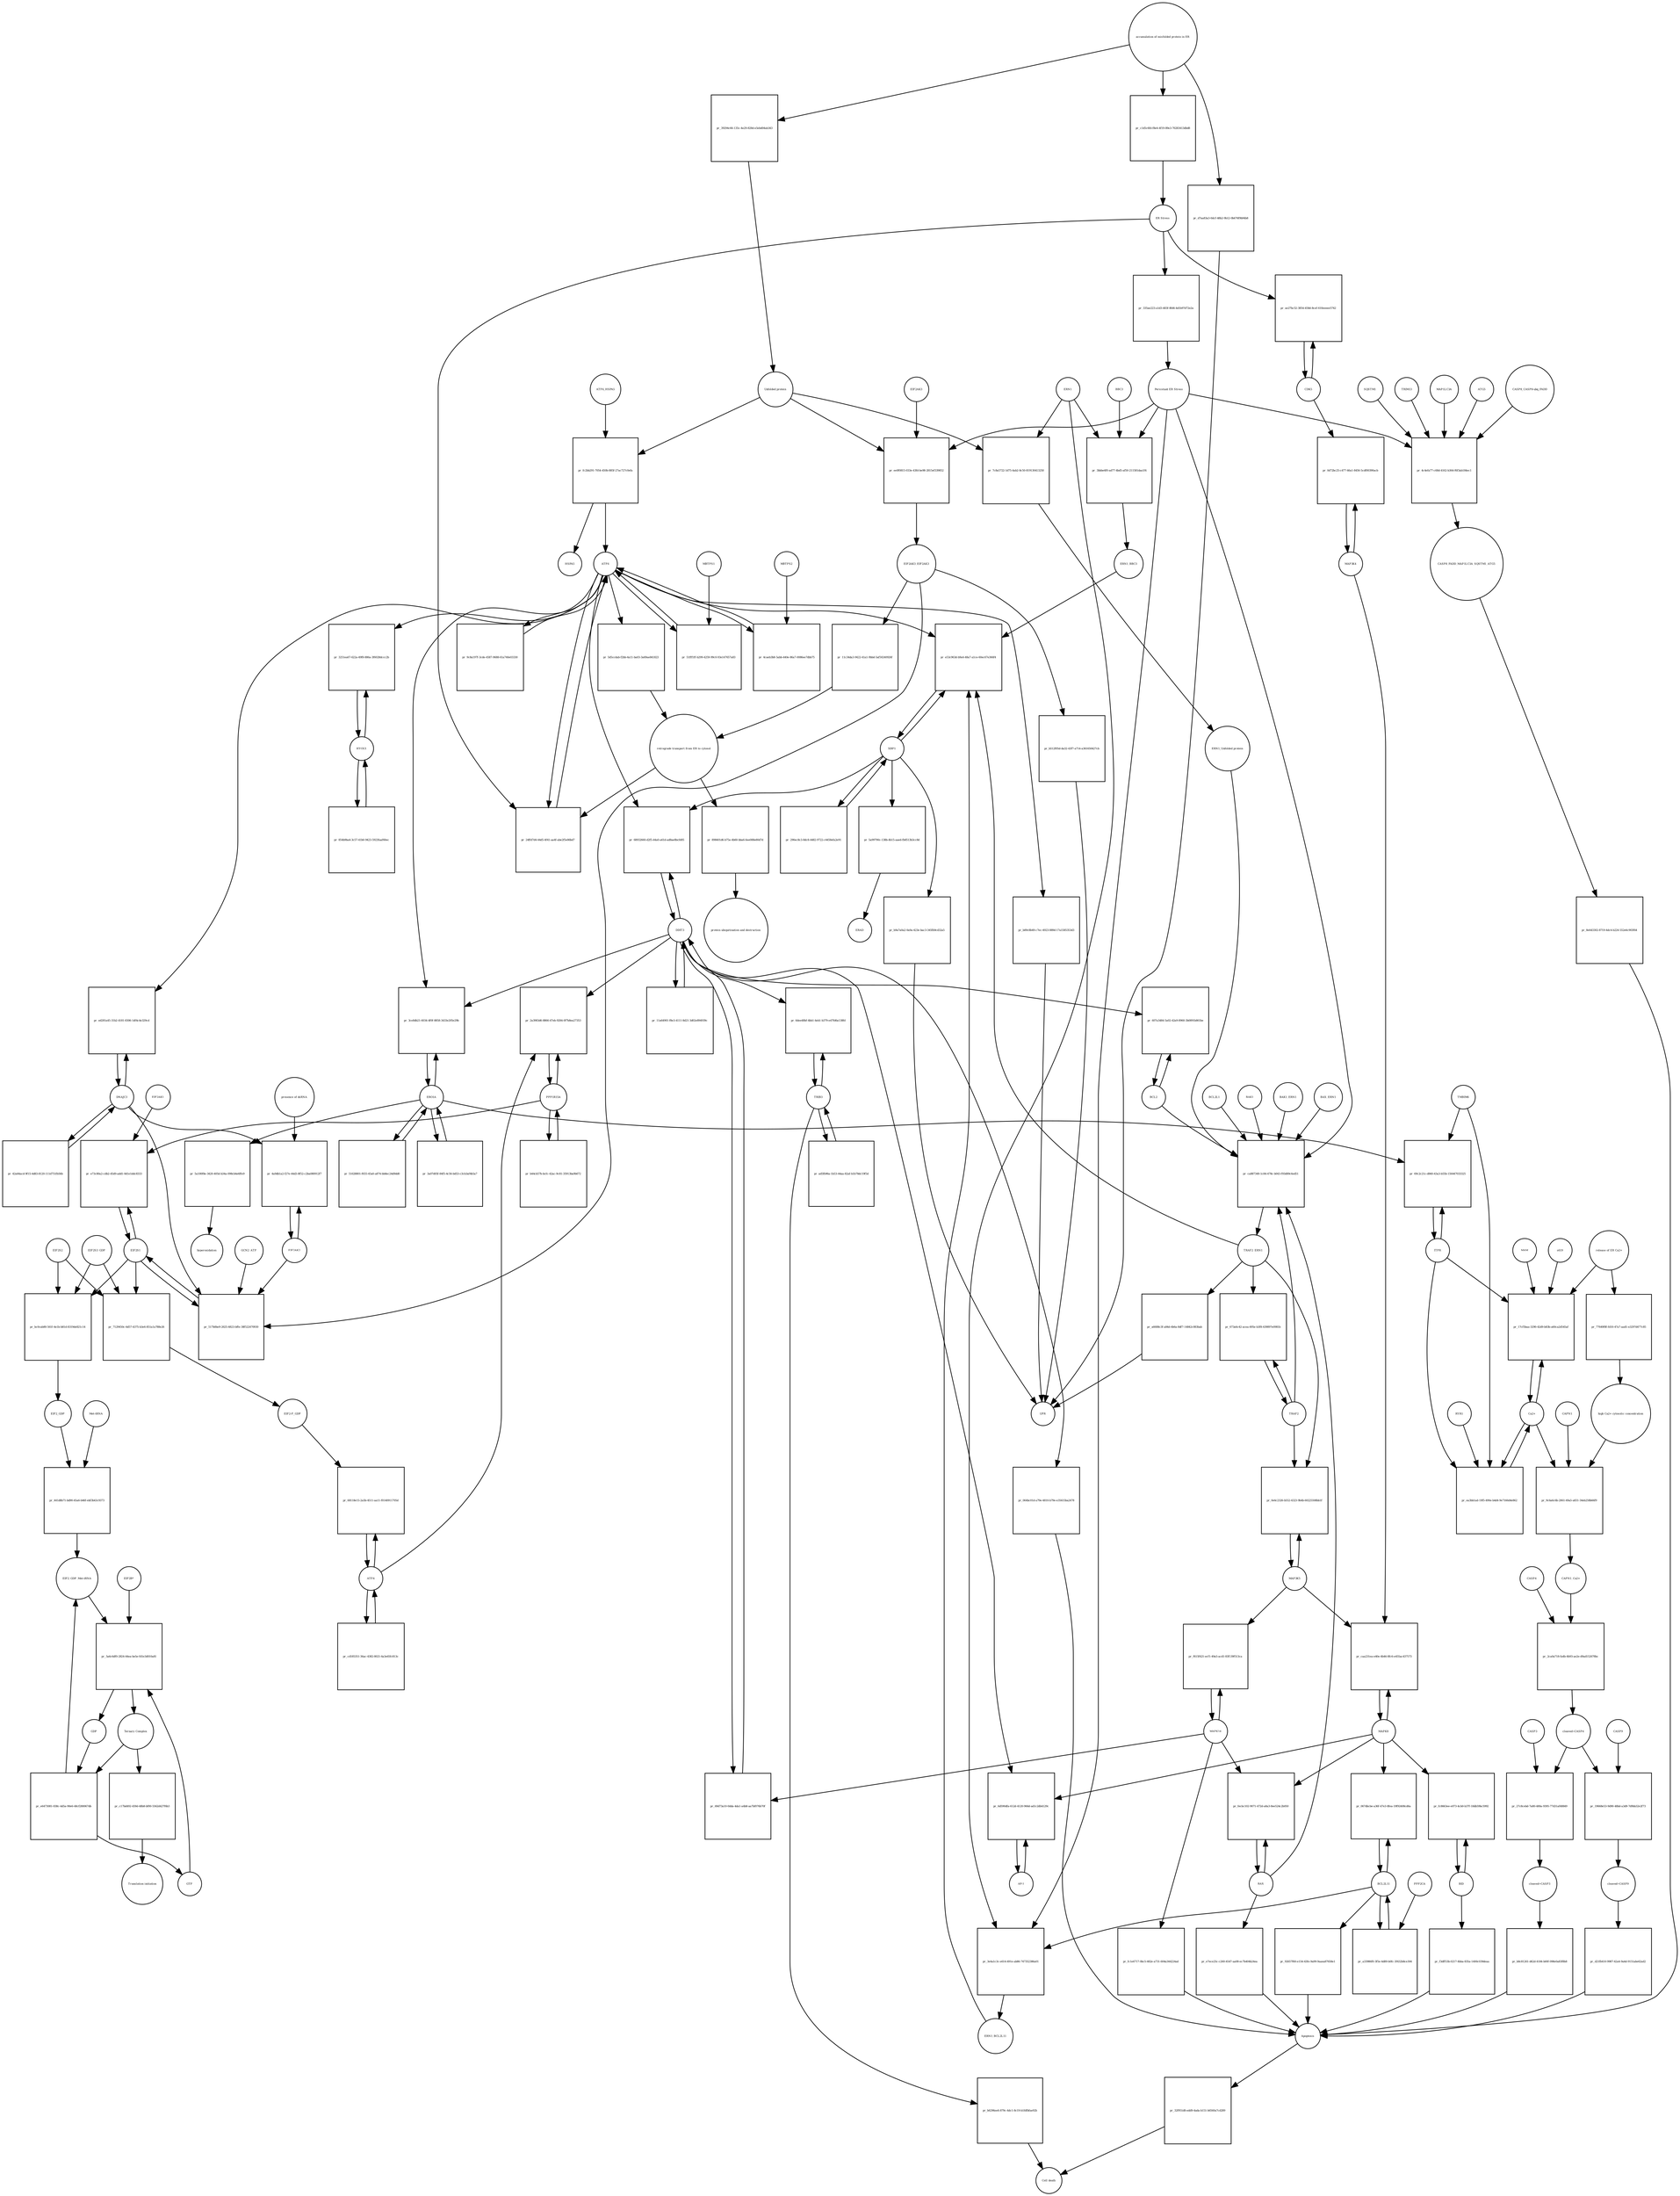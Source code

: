 strict digraph  {
ATF6_HSPA5 [annotation="", bipartite=0, cls=complex, fontsize=4, label=ATF6_HSPA5, shape=circle];
"pr_fc2bb291-7054-450b-885f-27ac727c0efa" [annotation="", bipartite=1, cls=process, fontsize=4, label="pr_fc2bb291-7054-450b-885f-27ac727c0efa", shape=square];
ATF6 [annotation="urn_miriam_hgnc.symbol_ATF6", bipartite=0, cls=macromolecule, fontsize=4, label=ATF6, shape=circle];
HSPA5 [annotation="urn_miriam_hgnc.symbol_HSPA5", bipartite=0, cls=macromolecule, fontsize=4, label=HSPA5, shape=circle];
"Unfolded protein" [annotation="", bipartite=0, cls=macromolecule, fontsize=4, label="Unfolded protein", shape=circle];
ERN1 [annotation="urn_miriam_hgnc.symbol_ERN1", bipartite=0, cls=macromolecule, fontsize=4, label=ERN1, shape=circle];
"pr_7c8a5722-1d75-4ab2-8c50-819130413250" [annotation="", bipartite=1, cls=process, fontsize=4, label="pr_7c8a5722-1d75-4ab2-8c50-819130413250", shape=square];
"ERN1_Unfolded protein" [annotation="", bipartite=0, cls=complex, fontsize=4, label="ERN1_Unfolded protein", shape=circle];
EIF2AK3_EIF2AK3 [annotation="", bipartite=0, cls=complex, fontsize=4, label=EIF2AK3_EIF2AK3, shape=circle];
"pr_11c34da3-9422-41a1-9bbd-5af50240926f" [annotation="", bipartite=1, cls=process, fontsize=4, label="pr_11c34da3-9422-41a1-9bbd-5af50240926f", shape=square];
"retrograde transport from ER to cytosol" [annotation="", bipartite=0, cls=phenotype, fontsize=4, label="retrograde transport from ER to cytosol", shape=circle];
"pr_5d5ccdab-f2bb-4a11-ba03-3a69ae841823" [annotation="", bipartite=1, cls=process, fontsize=4, label="pr_5d5ccdab-f2bb-4a11-ba03-3a69ae841823", shape=square];
"pr_898401d6-b75e-4b60-bba6-6ee088e80d7d" [annotation="", bipartite=1, cls=process, fontsize=4, label="pr_898401d6-b75e-4b60-bba6-6ee088e80d7d", shape=square];
"protein ubiquitination and destruction" [annotation="", bipartite=0, cls=phenotype, fontsize=4, label="protein ubiquitination and destruction", shape=circle];
"pr_ca887349-1c84-478c-b043-f93d89c6ed51" [annotation="", bipartite=1, cls=process, fontsize=4, label="pr_ca887349-1c84-478c-b043-f93d89c6ed51", shape=square];
TRAF2_ERN1 [annotation="", bipartite=0, cls=complex, fontsize=4, label=TRAF2_ERN1, shape=circle];
BAK1_ERN1 [annotation="", bipartite=0, cls=complex, fontsize=4, label=BAK1_ERN1, shape=circle];
BAX_ERN1 [annotation="", bipartite=0, cls=complex, fontsize=4, label=BAX_ERN1, shape=circle];
BCL2 [annotation="urn_miriam_hgnc.symbol_BCL2", bipartite=0, cls="nucleic acid feature", fontsize=4, label=BCL2, shape=circle];
BCL2L1 [annotation="urn_miriam_hgnc.symbol_BCL2L1", bipartite=0, cls=macromolecule, fontsize=4, label=BCL2L1, shape=circle];
"Persistant ER Stress" [annotation="", bipartite=0, cls=phenotype, fontsize=4, label="Persistant ER Stress", shape=circle];
BAX [annotation="urn_miriam_hgnc.symbol_BAX", bipartite=0, cls=macromolecule, fontsize=4, label=BAX, shape=circle];
BAK1 [annotation="urn_miriam_hgnc.symbol_BAK1", bipartite=0, cls=macromolecule, fontsize=4, label=BAK1, shape=circle];
TRAF2 [annotation="urn_miriam_hgnc.symbol_TRAF2", bipartite=0, cls=macromolecule, fontsize=4, label=TRAF2, shape=circle];
XBP1 [annotation="urn_miriam_hgnc.symbol_XBP1", bipartite=0, cls=macromolecule, fontsize=4, label=XBP1, shape=circle];
"pr_e53c963d-b9a4-48a7-a1ce-60ec67e366f4" [annotation="", bipartite=1, cls=process, fontsize=4, label="pr_e53c963d-b9a4-48a7-a1ce-60ec67e366f4", shape=square];
ERN1_BBC3 [annotation="", bipartite=0, cls=complex, fontsize=4, label=ERN1_BBC3, shape=circle];
ERN1_BCL2L11 [annotation="", bipartite=0, cls=complex, fontsize=4, label=ERN1_BCL2L11, shape=circle];
"pr_290ec8c3-8dc8-4482-9722-c4458efa2e91" [annotation="", bipartite=1, cls=process, fontsize=4, label="pr_290ec8c3-8dc8-4482-9722-c4458efa2e91", shape=square];
"pr_5a99790c-138b-4b15-aaed-fb8513b3cc8d" [annotation="", bipartite=1, cls=process, fontsize=4, label="pr_5a99790c-138b-4b15-aaed-fb8513b3cc8d", shape=square];
ERAD [annotation="", bipartite=0, cls=phenotype, fontsize=4, label=ERAD, shape=circle];
"pr_b9a7a0a2-0a9a-423e-bac3-345fb9cd32a5" [annotation="", bipartite=1, cls=process, fontsize=4, label="pr_b9a7a0a2-0a9a-423e-bac3-345fb9cd32a5", shape=square];
UPR [annotation="", bipartite=0, cls=phenotype, fontsize=4, label=UPR, shape=circle];
"pr_673a6c42-acea-495e-b3f8-439897e0981b" [annotation="", bipartite=1, cls=process, fontsize=4, label="pr_673a6c42-acea-495e-b3f8-439897e0981b", shape=square];
MAPK8 [annotation="urn_miriam_hgnc.symbol_MAPK8", bipartite=0, cls=macromolecule, fontsize=4, label=MAPK8, shape=circle];
"pr_caa231ea-e40e-4b46-8fc6-e455ac437573" [annotation="", bipartite=1, cls=process, fontsize=4, label="pr_caa231ea-e40e-4b46-8fc6-e455ac437573", shape=square];
MAP3K4 [annotation="urn_miriam_hgnc.symbol_MAP3K4", bipartite=0, cls=macromolecule, fontsize=4, label=MAP3K4, shape=circle];
MAP3K5 [annotation="urn_miriam_hgnc.symbol_MAP3K5", bipartite=0, cls=macromolecule, fontsize=4, label=MAP3K5, shape=circle];
MAPK14 [annotation="urn_miriam_hgnc.symbol_MAPK14", bipartite=0, cls=macromolecule, fontsize=4, label=MAPK14, shape=circle];
"pr_f615f421-ecf1-49a5-acd1-83f139f513ca" [annotation="", bipartite=1, cls=process, fontsize=4, label="pr_f615f421-ecf1-49a5-acd1-83f139f513ca", shape=square];
"pr_fc1e6717-0bc5-482e-a731-604a344224ad" [annotation="", bipartite=1, cls=process, fontsize=4, label="pr_fc1e6717-0bc5-482e-a731-604a344224ad", shape=square];
Apoptosis [annotation="", bipartite=0, cls=phenotype, fontsize=4, label=Apoptosis, shape=circle];
DDIT3 [annotation="urn_miriam_hgnc.symbol_DDIT3", bipartite=0, cls=macromolecule, fontsize=4, label=DDIT3, shape=circle];
"pr_69d73a10-0dda-4da1-a4b8-aa7bf076b70f" [annotation="", bipartite=1, cls=process, fontsize=4, label="pr_69d73a10-0dda-4da1-a4b8-aa7bf076b70f", shape=square];
"pr_064bc01d-a79e-4810-b79e-e35615ba2478" [annotation="", bipartite=1, cls=process, fontsize=4, label="pr_064bc01d-a79e-4810-b79e-e35615ba2478", shape=square];
"pr_607a3484-5a02-42a9-8960-3b0891b861be" [annotation="", bipartite=1, cls=process, fontsize=4, label="pr_607a3484-5a02-42a9-8960-3b0891b861be", shape=square];
"pr_24ffd7d4-44d5-4f41-aa4f-abe2f5e86bd7" [annotation="", bipartite=1, cls=process, fontsize=4, label="pr_24ffd7d4-44d5-4f41-aa4f-abe2f5e86bd7", shape=square];
"ER Stress" [annotation="", bipartite=0, cls=phenotype, fontsize=4, label="ER Stress", shape=circle];
"pr_51fff1ff-b299-4259-99c0-93e147657a83" [annotation="", bipartite=1, cls=process, fontsize=4, label="pr_51fff1ff-b299-4259-99c0-93e147657a83", shape=square];
MBTPS1 [annotation="urn_miriam_hgnc.symbol_MBTPS1", bipartite=0, cls=macromolecule, fontsize=4, label=MBTPS1, shape=circle];
"pr_4caeb3b8-5abb-440e-86a7-0086ee7dbb75" [annotation="", bipartite=1, cls=process, fontsize=4, label="pr_4caeb3b8-5abb-440e-86a7-0086ee7dbb75", shape=square];
MBTPS2 [annotation="urn_miriam_hgnc.symbol_MBTPS2", bipartite=0, cls=macromolecule, fontsize=4, label=MBTPS2, shape=circle];
"pr_9c8a197f-3cde-4587-9688-61a740e03330" [annotation="", bipartite=1, cls=process, fontsize=4, label="pr_9c8a197f-3cde-4587-9688-61a740e03330", shape=square];
"pr_11a64901-f8e3-4111-8d21-3d02e894939c" [annotation="", bipartite=1, cls=process, fontsize=4, label="pr_11a64901-f8e3-4111-8d21-3d02e894939c", shape=square];
"pr_68932660-d2f5-44a0-a61d-ad8ae8bcfd05" [annotation="", bipartite=1, cls=process, fontsize=4, label="pr_68932660-d2f5-44a0-a61d-ad8ae8bcfd05", shape=square];
EIF2S1 [annotation="urn_miriam_hgnc.symbol_EIF2S1", bipartite=0, cls=macromolecule, fontsize=4, label=EIF2S1, shape=circle];
"pr_517b0be9-2625-4823-bffe-38f522470930" [annotation="", bipartite=1, cls=process, fontsize=4, label="pr_517b0be9-2625-4823-bffe-38f522470930", shape=square];
GCN2_ATP [annotation="", bipartite=0, cls=complex, fontsize=4, label=GCN2_ATP, shape=circle];
EIF2AK2 [annotation="urn_miriam_hgnc.symbol_EIF2AK2", bipartite=0, cls=macromolecule, fontsize=4, label=EIF2AK2, shape=circle];
DNAJC3 [annotation="urn_miriam_hgnc.symbol_DNAJC3", bipartite=0, cls=macromolecule, fontsize=4, label=DNAJC3, shape=circle];
EIF2S2 [annotation="urn_miriam_hgnc.symbol_EIF2S2", bipartite=0, cls=macromolecule, fontsize=4, label=EIF2S2, shape=circle];
"pr_bc0cab80-561f-4e1b-b81d-8319de821c14" [annotation="", bipartite=1, cls=process, fontsize=4, label="pr_bc0cab80-561f-4e1b-b81d-8319de821c14", shape=square];
EIF2S3_GDP [annotation="", bipartite=0, cls=complex, fontsize=4, label=EIF2S3_GDP, shape=circle];
EIF2_GDP [annotation="", bipartite=0, cls=complex, fontsize=4, label=EIF2_GDP, shape=circle];
"EIF2_GDP_Met-tRNA" [annotation="", bipartite=0, cls=complex, fontsize=4, label="EIF2_GDP_Met-tRNA", shape=circle];
"pr_5a6c6df0-2824-44ea-be5e-fd1e3d010a81" [annotation="", bipartite=1, cls=process, fontsize=4, label="pr_5a6c6df0-2824-44ea-be5e-fd1e3d010a81", shape=square];
"Ternary Complex" [annotation="", bipartite=0, cls=complex, fontsize=4, label="Ternary Complex", shape=circle];
"EIF2B*" [annotation="", bipartite=0, cls=complex, fontsize=4, label="EIF2B*", shape=circle];
GTP [annotation="urn_miriam_obo.chebi_CHEBI%3A57600", bipartite=0, cls="simple chemical", fontsize=4, label=GTP, shape=circle];
GDP [annotation="urn_miriam_obo.chebi_CHEBI%3A65180", bipartite=0, cls="simple chemical", fontsize=4, label=GDP, shape=circle];
"pr_e6473081-838c-4d5a-90e6-48cf280067db" [annotation="", bipartite=1, cls=process, fontsize=4, label="pr_e6473081-838c-4d5a-90e6-48cf280067db", shape=square];
ATF4 [annotation="urn_miriam_hgnc.symbol_ATF4", bipartite=0, cls=macromolecule, fontsize=4, label=ATF4, shape=circle];
"pr_68118e15-2a5b-4511-aa11-f0140911705d" [annotation="", bipartite=1, cls=process, fontsize=4, label="pr_68118e15-2a5b-4511-aa11-f0140911705d", shape=square];
"EIF2-P_GDP" [annotation="", bipartite=0, cls=complex, fontsize=4, label="EIF2-P_GDP", shape=circle];
"pr_cd185351-36ac-4382-8021-6a3e65fc813c" [annotation="", bipartite=1, cls=process, fontsize=4, label="pr_cd185351-36ac-4382-8021-6a3e65fc813c", shape=square];
PPP1R15A [annotation="urn_miriam_hgnc.symbol_PPP1R15A", bipartite=0, cls=macromolecule, fontsize=4, label=PPP1R15A, shape=circle];
"pr_2a3983d6-8866-47eb-9284-0f7b8ea27353" [annotation="", bipartite=1, cls=process, fontsize=4, label="pr_2a3983d6-8866-47eb-9284-0f7b8ea27353", shape=square];
"pr_b44cb57b-bcfc-42ac-9c81-35913ba9b672" [annotation="", bipartite=1, cls=process, fontsize=4, label="pr_b44cb57b-bcfc-42ac-9c81-35913ba9b672", shape=square];
"pr_c17bd492-459d-48b8-bf00-5562d427f6b3" [annotation="", bipartite=1, cls=process, fontsize=4, label="pr_c17bd492-459d-48b8-bf00-5562d427f6b3", shape=square];
"Translation initiation" [annotation="", bipartite=0, cls=phenotype, fontsize=4, label="Translation initiation", shape=circle];
"pr_0e6c2326-b552-4323-9b4b-60225508bb1f" [annotation="", bipartite=1, cls=process, fontsize=4, label="pr_0e6c2326-b552-4323-9b4b-60225508bb1f", shape=square];
ERO1A [annotation="urn_miriam_hgnc.symbol_ERO1A", bipartite=0, cls=macromolecule, fontsize=4, label=ERO1A, shape=circle];
"pr_3ce8db21-6034-4f0f-8858-3433e205e29b" [annotation="", bipartite=1, cls=process, fontsize=4, label="pr_3ce8db21-6034-4f0f-8858-3433e205e29b", shape=square];
"pr_3a07d05f-84f5-4c56-bd53-c3cb3af4b5a7" [annotation="", bipartite=1, cls=process, fontsize=4, label="pr_3a07d05f-84f5-4c56-bd53-c3cb3af4b5a7", shape=square];
"pr_e73c80a2-cdb2-45d9-add1-0d1e1ddc8333" [annotation="", bipartite=1, cls=process, fontsize=4, label="pr_e73c80a2-cdb2-45d9-add1-0d1e1ddc8333", shape=square];
EIF2AK1 [annotation="urn_miriam_hgnc.symbol_EIF2AK1", bipartite=0, cls=macromolecule, fontsize=4, label=EIF2AK1, shape=circle];
"pr_fecbc102-9071-472d-a8a3-8ee524c2b050" [annotation="", bipartite=1, cls=process, fontsize=4, label="pr_fecbc102-9071-472d-a8a3-8ee524c2b050", shape=square];
"pr_e7ece25c-c260-4547-aa08-ec7b404b24ea" [annotation="", bipartite=1, cls=process, fontsize=4, label="pr_e7ece25c-c260-4547-aa08-ec7b404b24ea", shape=square];
"Ca2+" [annotation="urn_miriam_obo.chebi_CHEBI%3A29108", bipartite=0, cls="simple chemical", fontsize=4, label="Ca2+", shape=circle];
"pr_17cf5baa-3290-42d9-b83b-a60ca2d545af" [annotation="", bipartite=1, cls=process, fontsize=4, label="pr_17cf5baa-3290-42d9-b83b-a60ca2d545af", shape=square];
"release of ER Ca2+" [annotation="", bipartite=0, cls=phenotype, fontsize=4, label="release of ER Ca2+", shape=circle];
ITPR [annotation="urn_miriam_hgnc.symbol_ITPR1|urn_miriam_hgnc.symbol_ITPR2|urn_miriam_hgnc.symbol_ITPR3", bipartite=0, cls=macromolecule, fontsize=4, label=ITPR, shape=circle];
MAM [annotation="", bipartite=0, cls=phenotype, fontsize=4, label=MAM, shape=circle];
s619 [annotation="", bipartite=0, cls=complex, fontsize=4, label=s619, shape=circle];
"pr_0d72bc25-c477-46a1-8456-5cdf00390acb" [annotation="", bipartite=1, cls=process, fontsize=4, label="pr_0d72bc25-c477-46a1-8456-5cdf00390acb", shape=square];
CDK5 [annotation="urn_miriam_hgnc.symbol_CDK5", bipartite=0, cls=macromolecule, fontsize=4, label=CDK5, shape=circle];
"pr_ae27bc52-3854-458d-8cef-610eeeee5742" [annotation="", bipartite=1, cls="uncertain process", fontsize=4, label="pr_ae27bc52-3854-458d-8cef-610eeeee5742", shape=square];
"pr_32f951d8-edd9-4ada-b151-b6560a7cd289" [annotation="", bipartite=1, cls=process, fontsize=4, label="pr_32f951d8-edd9-4ada-b151-b6560a7cd289", shape=square];
"Cell death" [annotation="", bipartite=0, cls=phenotype, fontsize=4, label="Cell death", shape=circle];
"pr_ea3bb1ad-19f5-490e-b4d4-9e7166d4e862" [annotation="", bipartite=1, cls=process, fontsize=4, label="pr_ea3bb1ad-19f5-490e-b4d4-9e7166d4e862", shape=square];
TMBIM6 [annotation="urn_miriam_hgnc.symbol_TMBIM6", bipartite=0, cls=macromolecule, fontsize=4, label=TMBIM6, shape=circle];
RYR1 [annotation="urn_miriam_hgnc.symbol_RYR1", bipartite=0, cls=macromolecule, fontsize=4, label=RYR1, shape=circle];
EIF2AK3 [annotation="urn_miriam_hgnc.symbol_EIF2AK3", bipartite=0, cls=macromolecule, fontsize=4, label=EIF2AK3, shape=circle];
"pr_ee0f0815-033e-43fd-be98-2815ef339852" [annotation="", bipartite=1, cls=process, fontsize=4, label="pr_ee0f0815-033e-43fd-be98-2815ef339852", shape=square];
"pr_5a100f8e-3420-405d-b34a-098cb4e6ffe9" [annotation="", bipartite=1, cls=process, fontsize=4, label="pr_5a100f8e-3420-405d-b34a-098cb4e6ffe9", shape=square];
hyperoxidation [annotation="", bipartite=0, cls=phenotype, fontsize=4, label=hyperoxidation, shape=circle];
"pr_51628801-f655-45a0-a874-bb8ec24d9dd0" [annotation="", bipartite=1, cls=process, fontsize=4, label="pr_51628801-f655-45a0-a874-bb8ec24d9dd0", shape=square];
"pr_335ae223-a1d3-483f-8fd6-4d1b97d72e2a" [annotation="", bipartite=1, cls=process, fontsize=4, label="pr_335ae223-a1d3-483f-8fd6-4d1b97d72e2a", shape=square];
"CASP8_CASP8-ubq_FADD" [annotation="", bipartite=0, cls=complex, fontsize=4, label="CASP8_CASP8-ubq_FADD", shape=circle];
"pr_4c4efa77-c68d-4162-b364-f6f3ab184ec1" [annotation="", bipartite=1, cls=process, fontsize=4, label="pr_4c4efa77-c68d-4162-b364-f6f3ab184ec1", shape=square];
"SQSTM1 " [annotation="urn_miriam_hgnc.symbol_SQSTM1", bipartite=0, cls=macromolecule, fontsize=4, label="SQSTM1 ", shape=circle];
CASP8_FADD_MAP1LC3A_SQSTM1_ATG5 [annotation="", bipartite=0, cls=complex, fontsize=4, label=CASP8_FADD_MAP1LC3A_SQSTM1_ATG5, shape=circle];
TRIM13 [annotation="urn_miriam_hgnc.symbol_TRIM13", bipartite=0, cls=macromolecule, fontsize=4, label=TRIM13, shape=circle];
MAP1LC3A [annotation="urn_miriam_hgnc.symbol_MAP1LC3A", bipartite=0, cls=macromolecule, fontsize=4, label=MAP1LC3A, shape=circle];
ATG5 [annotation="urn_miriam_hgnc.symbol_ATG5", bipartite=0, cls=macromolecule, fontsize=4, label=ATG5, shape=circle];
"pr_8e643302-8719-4dc4-b224-552e6c903f64" [annotation="", bipartite=1, cls=process, fontsize=4, label="pr_8e643302-8719-4dc4-b224-552e6c903f64", shape=square];
"AP-1" [annotation="urn_miriam_hgnc.symbol_FOS|urn_miriam_hgnc.symbol_FOSB|urn_miriam_hgnc.symbol_FOSL1|urn_miriam_hgnc.symbol_FOSL2|urn_miriam_hgnc.symbol_JUN|urn_miriam_hgnc.symbol_JUNB|urn_miriam_hgnc.symbol_JUND", bipartite=0, cls=macromolecule, fontsize=4, label="AP-1", shape=circle];
"pr_6d590dfa-612d-4120-966d-ad1c2db4129c" [annotation="", bipartite=1, cls=process, fontsize=4, label="pr_6d590dfa-612d-4120-966d-ad1c2db4129c", shape=square];
"pr_4a9db1a2-f27e-44d3-8f52-c2ba080912f7" [annotation="", bipartite=1, cls=process, fontsize=4, label="pr_4a9db1a2-f27e-44d3-8f52-c2ba080912f7", shape=square];
"presence of dsRNA" [annotation="", bipartite=0, cls=phenotype, fontsize=4, label="presence of dsRNA", shape=circle];
"Met-tRNA" [annotation="urn_miriam_hgnc_HGNC%3A34779", bipartite=0, cls="nucleic acid feature", fontsize=4, label="Met-tRNA", shape=circle];
"pr_441d8b71-bd90-45a6-b46f-ebf3b43c9373" [annotation="", bipartite=1, cls=process, fontsize=4, label="pr_441d8b71-bd90-45a6-b46f-ebf3b43c9373", shape=square];
"pr_7129450c-6d57-4375-b3e6-851a1a788e26" [annotation="", bipartite=1, cls=process, fontsize=4, label="pr_7129450c-6d57-4375-b3e6-851a1a788e26", shape=square];
"accumulation of misfolded protein in ER" [annotation="", bipartite=0, cls=phenotype, fontsize=4, label="accumulation of misfolded protein in ER", shape=circle];
"pr_39294c66-135c-4e29-828d-e5ebd04ab343" [annotation="", bipartite=1, cls=process, fontsize=4, label="pr_39294c66-135c-4e29-828d-e5ebd04ab343", shape=square];
"pr_c1d5c6fd-f8e4-4f19-89e3-76283413dbd8" [annotation="", bipartite=1, cls=process, fontsize=4, label="pr_c1d5c6fd-f8e4-4f19-89e3-76283413dbd8", shape=square];
"pr_d7aa83a3-0dcf-48b2-9b12-0b676f9b94b8" [annotation="", bipartite=1, cls=process, fontsize=4, label="pr_d7aa83a3-0dcf-48b2-9b12-0b676f9b94b8", shape=square];
"pr_b512f05d-da32-43f7-a714-a361650427cb" [annotation="", bipartite=1, cls=process, fontsize=4, label="pr_b512f05d-da32-43f7-a714-a361650427cb", shape=square];
"pr_a6688c3f-a84d-4b6a-8df7-14842c083bab" [annotation="", bipartite=1, cls=process, fontsize=4, label="pr_a6688c3f-a84d-4b6a-8df7-14842c083bab", shape=square];
"pr_b89c8b49-c7ec-4923-889d-17a1585353d3" [annotation="", bipartite=1, cls=process, fontsize=4, label="pr_b89c8b49-c7ec-4923-889d-17a1585353d3", shape=square];
BCL2L11 [annotation="urn_miriam_hgnc.symbol_BCL2L11", bipartite=0, cls=macromolecule, fontsize=4, label=BCL2L11, shape=circle];
"pr_067dbcbe-a36f-47e3-8fea-19f92408cd6a" [annotation="", bipartite=1, cls=process, fontsize=4, label="pr_067dbcbe-a36f-47e3-8fea-19f92408cd6a", shape=square];
BID [annotation="urn_miriam_hgnc.symbol_BID", bipartite=0, cls=macromolecule, fontsize=4, label=BID, shape=circle];
"pr_fc8663ee-e073-4cb0-b37f-18db59bc5992" [annotation="", bipartite=1, cls=process, fontsize=4, label="pr_fc8663ee-e073-4cb0-b37f-18db59bc5992", shape=square];
"pr_92657f60-e154-43fe-9a99-9aaea87658e1" [annotation="", bipartite=1, cls=process, fontsize=4, label="pr_92657f60-e154-43fe-9a99-9aaea87658e1", shape=square];
"pr_f3dff53b-0217-4bba-835a-1400c039deaa" [annotation="", bipartite=1, cls=process, fontsize=4, label="pr_f3dff53b-0217-4bba-835a-1400c039deaa", shape=square];
"pr_3e4a1c3c-e614-491e-ab86-747352386a01" [annotation="", bipartite=1, cls=process, fontsize=4, label="pr_3e4a1c3c-e614-491e-ab86-747352386a01", shape=square];
"pr_3bbbe6f0-ad77-4bd5-af50-211581daa1f4" [annotation="", bipartite=1, cls=process, fontsize=4, label="pr_3bbbe6f0-ad77-4bd5-af50-211581daa1f4", shape=square];
BBC3 [annotation="urn_miriam_hgnc.symbol_BBC3", bipartite=0, cls=macromolecule, fontsize=4, label=BBC3, shape=circle];
"pr_a33986f0-3f5e-4d89-b0fc-3f432b8ce304" [annotation="", bipartite=1, cls=process, fontsize=4, label="pr_a33986f0-3f5e-4d89-b0fc-3f432b8ce304", shape=square];
PPP2CA [annotation="urn_miriam_hgnc.symbol_PPP2CA", bipartite=0, cls=macromolecule, fontsize=4, label=PPP2CA, shape=circle];
TRIB3 [annotation="urn_miriam_hgnc.symbol_TRIB3", bipartite=0, cls=macromolecule, fontsize=4, label=TRIB3, shape=circle];
"pr_6dee48bf-4bb1-4eb1-b379-e47fd6a138fd" [annotation="", bipartite=1, cls=process, fontsize=4, label="pr_6dee48bf-4bb1-4eb1-b379-e47fd6a138fd", shape=square];
"pr_ad5fb96a-1b53-44aa-82af-b1b78dc19f5d" [annotation="", bipartite=1, cls=process, fontsize=4, label="pr_ad5fb96a-1b53-44aa-82af-b1b78dc19f5d", shape=square];
"pr_b6296ee6-879c-4dc1-8c19-b1fdfbfae92b" [annotation="", bipartite=1, cls=process, fontsize=4, label="pr_b6296ee6-879c-4dc1-8c19-b1fdfbfae92b", shape=square];
"pr_77649f8f-fd10-47a7-aad1-e3297d477c85" [annotation="", bipartite=1, cls=process, fontsize=4, label="pr_77649f8f-fd10-47a7-aad1-e3297d477c85", shape=square];
"high Ca2+ cytosolic concentration" [annotation="", bipartite=0, cls=phenotype, fontsize=4, label="high Ca2+ cytosolic concentration", shape=circle];
"pr_ed281a45-31b2-4181-8306-1df4c4e329cd" [annotation="", bipartite=1, cls=process, fontsize=4, label="pr_ed281a45-31b2-4181-8306-1df4c4e329cd", shape=square];
"pr_42a64acd-9f15-4d83-8120-111d751fb56b" [annotation="", bipartite=1, cls=process, fontsize=4, label="pr_42a64acd-9f15-4d83-8120-111d751fb56b", shape=square];
"pr_69c2c21c-d840-43a3-b55b-156447033325" [annotation="", bipartite=1, cls=process, fontsize=4, label="pr_69c2c21c-d840-43a3-b55b-156447033325", shape=square];
CASP4 [annotation="urn_miriam_hgnc.symbol_CASP4", bipartite=0, cls=macromolecule, fontsize=4, label=CASP4, shape=circle];
"pr_2ca0a718-fa4b-4b93-ae2e-d9ad152678bc" [annotation="", bipartite=1, cls=process, fontsize=4, label="pr_2ca0a718-fa4b-4b93-ae2e-d9ad152678bc", shape=square];
"cleaved~CASP4" [annotation="urn_miriam_hgnc.symbol_CASP4", bipartite=0, cls=macromolecule, fontsize=4, label="cleaved~CASP4", shape=circle];
"CAPN1_Ca2+" [annotation="", bipartite=0, cls=complex, fontsize=4, label="CAPN1_Ca2+", shape=circle];
CASP3 [annotation="urn_miriam_hgnc.symbol_CASP3", bipartite=0, cls=macromolecule, fontsize=4, label=CASP3, shape=circle];
"pr_27c8cebd-7a80-480a-9395-77d31af48849" [annotation="", bipartite=1, cls=process, fontsize=4, label="pr_27c8cebd-7a80-480a-9395-77d31af48849", shape=square];
"cleaved~CASP3" [annotation="urn_miriam_hgnc.symbol_CASP3", bipartite=0, cls=macromolecule, fontsize=4, label="cleaved~CASP3", shape=circle];
CASP9 [annotation="urn_miriam_hgnc.symbol_CSAP9", bipartite=0, cls=macromolecule, fontsize=4, label=CASP9, shape=circle];
"pr_19668e53-9d90-48bd-a3d9-7d9bb32e2f73" [annotation="", bipartite=1, cls=process, fontsize=4, label="pr_19668e53-9d90-48bd-a3d9-7d9bb32e2f73", shape=square];
"cleaved~CASP9" [annotation="urn_miriam_hgnc.symbol_CASP9", bipartite=0, cls=macromolecule, fontsize=4, label="cleaved~CASP9", shape=circle];
CAPN1 [annotation="urn_miriam_hgnc.symbol_CAPN1", bipartite=0, cls=macromolecule, fontsize=4, label=CAPN1, shape=circle];
"pr_9c6a6c6b-2061-49a5-a831-34eb258b66f9" [annotation="", bipartite=1, cls=process, fontsize=4, label="pr_9c6a6c6b-2061-49a5-a831-34eb258b66f9", shape=square];
"pr_b8c81261-d62d-4184-b00f-098e0a83f8b8" [annotation="", bipartite=1, cls=process, fontsize=4, label="pr_b8c81261-d62d-4184-b00f-098e0a83f8b8", shape=square];
"pr_d21fb410-9987-42a4-9a4d-9151abe62ad2" [annotation="", bipartite=1, cls=process, fontsize=4, label="pr_d21fb410-9987-42a4-9a4d-9151abe62ad2", shape=square];
HYOU1 [annotation="urn_miriam_hgnc.symbol_HYOU1", bipartite=0, cls=macromolecule, fontsize=4, label=HYOU1, shape=circle];
"pr_3251ea67-622a-49f8-886a-3f6028dccc2b" [annotation="", bipartite=1, cls=process, fontsize=4, label="pr_3251ea67-622a-49f8-886a-3f6028dccc2b", shape=square];
"pr_854b9ba4-3c57-41b0-9423-5923faaf60ec" [annotation="", bipartite=1, cls=process, fontsize=4, label="pr_854b9ba4-3c57-41b0-9423-5923faaf60ec", shape=square];
ATF6_HSPA5 -> "pr_fc2bb291-7054-450b-885f-27ac727c0efa"  [annotation="", interaction_type=consumption];
"pr_fc2bb291-7054-450b-885f-27ac727c0efa" -> ATF6  [annotation="", interaction_type=production];
"pr_fc2bb291-7054-450b-885f-27ac727c0efa" -> HSPA5  [annotation="", interaction_type=production];
ATF6 -> "pr_5d5ccdab-f2bb-4a11-ba03-3a69ae841823"  [annotation="", interaction_type=consumption];
ATF6 -> "pr_e53c963d-b9a4-48a7-a1ce-60ec67e366f4"  [annotation="urn_miriam_pubmed_26587781|urn_miriam_pubmed_23430059", interaction_type=catalysis];
ATF6 -> "pr_24ffd7d4-44d5-4f41-aa4f-abe2f5e86bd7"  [annotation="", interaction_type=consumption];
ATF6 -> "pr_51fff1ff-b299-4259-99c0-93e147657a83"  [annotation="", interaction_type=consumption];
ATF6 -> "pr_4caeb3b8-5abb-440e-86a7-0086ee7dbb75"  [annotation="", interaction_type=consumption];
ATF6 -> "pr_9c8a197f-3cde-4587-9688-61a740e03330"  [annotation="", interaction_type=consumption];
ATF6 -> "pr_68932660-d2f5-44a0-a61d-ad8ae8bcfd05"  [annotation="urn_miriam_pubmed_26587781|urn_miriam_pubmed_17991856|urn_miriam_pubmed_28843399", interaction_type=catalysis];
ATF6 -> "pr_3ce8db21-6034-4f0f-8858-3433e205e29b"  [annotation="urn_miriam_pubmed_23850759|urn_miriam_pubmed_25387528", interaction_type=catalysis];
ATF6 -> "pr_b89c8b49-c7ec-4923-889d-17a1585353d3"  [annotation="", interaction_type=consumption];
ATF6 -> "pr_ed281a45-31b2-4181-8306-1df4c4e329cd"  [annotation="urn_miriam_pubmed_12601012|urn_miriam_pubmed_18360008", interaction_type=catalysis];
ATF6 -> "pr_3251ea67-622a-49f8-886a-3f6028dccc2b"  [annotation=urn_miriam_pubmed_18360008, interaction_type=catalysis];
"Unfolded protein" -> "pr_fc2bb291-7054-450b-885f-27ac727c0efa"  [annotation="urn_miriam_pubmed_19509052|urn_miriam_pubmed_12847084|urn_miriam_pubmed_23850759", interaction_type=catalysis];
"Unfolded protein" -> "pr_7c8a5722-1d75-4ab2-8c50-819130413250"  [annotation="", interaction_type=consumption];
"Unfolded protein" -> "pr_ee0f0815-033e-43fd-be98-2815ef339852"  [annotation=urn_miriam_pubmed_17991856, interaction_type=catalysis];
ERN1 -> "pr_7c8a5722-1d75-4ab2-8c50-819130413250"  [annotation="", interaction_type=consumption];
ERN1 -> "pr_3e4a1c3c-e614-491e-ab86-747352386a01"  [annotation="", interaction_type=consumption];
ERN1 -> "pr_3bbbe6f0-ad77-4bd5-af50-211581daa1f4"  [annotation="", interaction_type=consumption];
"pr_7c8a5722-1d75-4ab2-8c50-819130413250" -> "ERN1_Unfolded protein"  [annotation="", interaction_type=production];
"ERN1_Unfolded protein" -> "pr_ca887349-1c84-478c-b043-f93d89c6ed51"  [annotation="", interaction_type=consumption];
EIF2AK3_EIF2AK3 -> "pr_11c34da3-9422-41a1-9bbd-5af50240926f"  [annotation="", interaction_type=consumption];
EIF2AK3_EIF2AK3 -> "pr_517b0be9-2625-4823-bffe-38f522470930"  [annotation="urn_miriam_pubmed_12667446|urn_miriam_pubmed_16246152|urn_miriam_pubmed_12601012|urn_miriam_pubmed_23850759|urn_miriam_pubmed_18360008|urn_miriam_pubmed_26587781", interaction_type=catalysis];
EIF2AK3_EIF2AK3 -> "pr_b512f05d-da32-43f7-a714-a361650427cb"  [annotation="", interaction_type=consumption];
"pr_11c34da3-9422-41a1-9bbd-5af50240926f" -> "retrograde transport from ER to cytosol"  [annotation="", interaction_type=production];
"retrograde transport from ER to cytosol" -> "pr_898401d6-b75e-4b60-bba6-6ee088e80d7d"  [annotation="", interaction_type=consumption];
"retrograde transport from ER to cytosol" -> "pr_24ffd7d4-44d5-4f41-aa4f-abe2f5e86bd7"  [annotation="urn_miriam_pubmed_18360008|urn_miriam_pubmed_17991856|urn_miriam_pubmed_26587781|urn_miriam_pubmed_12847084", interaction_type=inhibition];
"pr_5d5ccdab-f2bb-4a11-ba03-3a69ae841823" -> "retrograde transport from ER to cytosol"  [annotation="", interaction_type=production];
"pr_898401d6-b75e-4b60-bba6-6ee088e80d7d" -> "protein ubiquitination and destruction"  [annotation="", interaction_type=production];
"pr_ca887349-1c84-478c-b043-f93d89c6ed51" -> TRAF2_ERN1  [annotation="", interaction_type=production];
TRAF2_ERN1 -> "pr_e53c963d-b9a4-48a7-a1ce-60ec67e366f4"  [annotation="urn_miriam_pubmed_26587781|urn_miriam_pubmed_23430059", interaction_type=catalysis];
TRAF2_ERN1 -> "pr_673a6c42-acea-495e-b3f8-439897e0981b"  [annotation=urn_miriam_pubmed_23850759, interaction_type=catalysis];
TRAF2_ERN1 -> "pr_0e6c2326-b552-4323-9b4b-60225508bb1f"  [annotation=urn_miriam_pubmed_23850759, interaction_type=catalysis];
TRAF2_ERN1 -> "pr_a6688c3f-a84d-4b6a-8df7-14842c083bab"  [annotation="", interaction_type=consumption];
BAK1_ERN1 -> "pr_ca887349-1c84-478c-b043-f93d89c6ed51"  [annotation="urn_miriam_pubmed_23850759|urn_miriam_pubmed_23430059|urn_miriam_pubmed_26587781", interaction_type=catalysis];
BAX_ERN1 -> "pr_ca887349-1c84-478c-b043-f93d89c6ed51"  [annotation="urn_miriam_pubmed_23850759|urn_miriam_pubmed_23430059|urn_miriam_pubmed_26587781", interaction_type=catalysis];
BCL2 -> "pr_ca887349-1c84-478c-b043-f93d89c6ed51"  [annotation="urn_miriam_pubmed_23850759|urn_miriam_pubmed_23430059|urn_miriam_pubmed_26587781", interaction_type=inhibition];
BCL2 -> "pr_607a3484-5a02-42a9-8960-3b0891b861be"  [annotation="", interaction_type=consumption];
BCL2L1 -> "pr_ca887349-1c84-478c-b043-f93d89c6ed51"  [annotation="urn_miriam_pubmed_23850759|urn_miriam_pubmed_23430059|urn_miriam_pubmed_26587781", interaction_type=inhibition];
"Persistant ER Stress" -> "pr_ca887349-1c84-478c-b043-f93d89c6ed51"  [annotation="urn_miriam_pubmed_23850759|urn_miriam_pubmed_23430059|urn_miriam_pubmed_26587781", interaction_type=inhibition];
"Persistant ER Stress" -> "pr_ee0f0815-033e-43fd-be98-2815ef339852"  [annotation=urn_miriam_pubmed_17991856, interaction_type=catalysis];
"Persistant ER Stress" -> "pr_4c4efa77-c68d-4162-b364-f6f3ab184ec1"  [annotation=urn_miriam_pubmed_17991856, interaction_type=catalysis];
"Persistant ER Stress" -> "pr_3e4a1c3c-e614-491e-ab86-747352386a01"  [annotation="urn_miriam_pubmed_23850759|urn_miriam_pubmed_23430059|urn_miriam_pubmed_26587781", interaction_type=inhibition];
"Persistant ER Stress" -> "pr_3bbbe6f0-ad77-4bd5-af50-211581daa1f4"  [annotation="urn_miriam_pubmed_23430059|urn_miriam_pubmed_17991856", interaction_type=inhibition];
BAX -> "pr_ca887349-1c84-478c-b043-f93d89c6ed51"  [annotation="urn_miriam_pubmed_23850759|urn_miriam_pubmed_23430059|urn_miriam_pubmed_26587781", interaction_type=catalysis];
BAX -> "pr_fecbc102-9071-472d-a8a3-8ee524c2b050"  [annotation="", interaction_type=consumption];
BAX -> "pr_e7ece25c-c260-4547-aa08-ec7b404b24ea"  [annotation="", interaction_type=consumption];
BAK1 -> "pr_ca887349-1c84-478c-b043-f93d89c6ed51"  [annotation="urn_miriam_pubmed_23850759|urn_miriam_pubmed_23430059|urn_miriam_pubmed_26587781", interaction_type=catalysis];
TRAF2 -> "pr_ca887349-1c84-478c-b043-f93d89c6ed51"  [annotation="", interaction_type=consumption];
TRAF2 -> "pr_673a6c42-acea-495e-b3f8-439897e0981b"  [annotation="", interaction_type=consumption];
TRAF2 -> "pr_0e6c2326-b552-4323-9b4b-60225508bb1f"  [annotation=urn_miriam_pubmed_23850759, interaction_type=catalysis];
XBP1 -> "pr_e53c963d-b9a4-48a7-a1ce-60ec67e366f4"  [annotation="", interaction_type=consumption];
XBP1 -> "pr_290ec8c3-8dc8-4482-9722-c4458efa2e91"  [annotation="", interaction_type=consumption];
XBP1 -> "pr_5a99790c-138b-4b15-aaed-fb8513b3cc8d"  [annotation="", interaction_type=consumption];
XBP1 -> "pr_b9a7a0a2-0a9a-423e-bac3-345fb9cd32a5"  [annotation="", interaction_type=consumption];
XBP1 -> "pr_68932660-d2f5-44a0-a61d-ad8ae8bcfd05"  [annotation="urn_miriam_pubmed_26587781|urn_miriam_pubmed_17991856|urn_miriam_pubmed_28843399", interaction_type=catalysis];
"pr_e53c963d-b9a4-48a7-a1ce-60ec67e366f4" -> XBP1  [annotation="", interaction_type=production];
ERN1_BBC3 -> "pr_e53c963d-b9a4-48a7-a1ce-60ec67e366f4"  [annotation="urn_miriam_pubmed_26587781|urn_miriam_pubmed_23430059", interaction_type=catalysis];
ERN1_BCL2L11 -> "pr_e53c963d-b9a4-48a7-a1ce-60ec67e366f4"  [annotation="urn_miriam_pubmed_26587781|urn_miriam_pubmed_23430059", interaction_type=catalysis];
"pr_290ec8c3-8dc8-4482-9722-c4458efa2e91" -> XBP1  [annotation="", interaction_type=production];
"pr_5a99790c-138b-4b15-aaed-fb8513b3cc8d" -> ERAD  [annotation="", interaction_type=production];
"pr_b9a7a0a2-0a9a-423e-bac3-345fb9cd32a5" -> UPR  [annotation="", interaction_type=production];
"pr_673a6c42-acea-495e-b3f8-439897e0981b" -> TRAF2  [annotation="", interaction_type=production];
MAPK8 -> "pr_caa231ea-e40e-4b46-8fc6-e455ac437573"  [annotation="", interaction_type=consumption];
MAPK8 -> "pr_fecbc102-9071-472d-a8a3-8ee524c2b050"  [annotation="urn_miriam_pubmed_18191217|urn_miriam_pubmed_23430059", interaction_type=catalysis];
MAPK8 -> "pr_6d590dfa-612d-4120-966d-ad1c2db4129c"  [annotation="urn_miriam_pubmed_26618107|urn_miriam_pubmed_26587781|urn_miriam_pubmed_23850759", interaction_type=catalysis];
MAPK8 -> "pr_067dbcbe-a36f-47e3-8fea-19f92408cd6a"  [annotation="urn_miriam_pubmed_26018731|urn_miriam_pubmed_23850759", interaction_type=catalysis];
MAPK8 -> "pr_fc8663ee-e073-4cb0-b37f-18db59bc5992"  [annotation="urn_miriam_pubmed_23430059|urn_miriam_pubmed_11583631", interaction_type=catalysis];
"pr_caa231ea-e40e-4b46-8fc6-e455ac437573" -> MAPK8  [annotation="", interaction_type=production];
MAP3K4 -> "pr_caa231ea-e40e-4b46-8fc6-e455ac437573"  [annotation="urn_miriam_pubmed_18191217|urn_miriam_pubmed_23850759|urn_miriam_pubmed_26587781", interaction_type=catalysis];
MAP3K4 -> "pr_0d72bc25-c477-46a1-8456-5cdf00390acb"  [annotation="", interaction_type=consumption];
MAP3K5 -> "pr_caa231ea-e40e-4b46-8fc6-e455ac437573"  [annotation="urn_miriam_pubmed_18191217|urn_miriam_pubmed_23850759|urn_miriam_pubmed_26587781", interaction_type=catalysis];
MAP3K5 -> "pr_f615f421-ecf1-49a5-acd1-83f139f513ca"  [annotation="urn_miriam_pubmed_23850759|urn_miriam_pubmed_12215209", interaction_type=catalysis];
MAP3K5 -> "pr_0e6c2326-b552-4323-9b4b-60225508bb1f"  [annotation="", interaction_type=consumption];
MAPK14 -> "pr_f615f421-ecf1-49a5-acd1-83f139f513ca"  [annotation="", interaction_type=consumption];
MAPK14 -> "pr_fc1e6717-0bc5-482e-a731-604a344224ad"  [annotation="", interaction_type=consumption];
MAPK14 -> "pr_69d73a10-0dda-4da1-a4b8-aa7bf076b70f"  [annotation="urn_miriam_pubmed_23850759|urn_miriam_pubmed_23430059|urn_miriam_pubmed_26137585", interaction_type=catalysis];
MAPK14 -> "pr_fecbc102-9071-472d-a8a3-8ee524c2b050"  [annotation="urn_miriam_pubmed_18191217|urn_miriam_pubmed_23430059", interaction_type=catalysis];
"pr_f615f421-ecf1-49a5-acd1-83f139f513ca" -> MAPK14  [annotation="", interaction_type=production];
"pr_fc1e6717-0bc5-482e-a731-604a344224ad" -> Apoptosis  [annotation="", interaction_type=production];
Apoptosis -> "pr_32f951d8-edd9-4ada-b151-b6560a7cd289"  [annotation="", interaction_type=consumption];
DDIT3 -> "pr_69d73a10-0dda-4da1-a4b8-aa7bf076b70f"  [annotation="", interaction_type=consumption];
DDIT3 -> "pr_064bc01d-a79e-4810-b79e-e35615ba2478"  [annotation="", interaction_type=consumption];
DDIT3 -> "pr_607a3484-5a02-42a9-8960-3b0891b861be"  [annotation="urn_miriam_pubmed_30662442|urn_miriam_pubmed_23850759", interaction_type=inhibition];
DDIT3 -> "pr_11a64901-f8e3-4111-8d21-3d02e894939c"  [annotation="", interaction_type=consumption];
DDIT3 -> "pr_68932660-d2f5-44a0-a61d-ad8ae8bcfd05"  [annotation="", interaction_type=consumption];
DDIT3 -> "pr_2a3983d6-8866-47eb-9284-0f7b8ea27353"  [annotation="urn_miriam_pubmed_23850759|urn_miriam_pubmed_31638256", interaction_type=catalysis];
DDIT3 -> "pr_3ce8db21-6034-4f0f-8858-3433e205e29b"  [annotation="urn_miriam_pubmed_23850759|urn_miriam_pubmed_25387528", interaction_type=catalysis];
DDIT3 -> "pr_6d590dfa-612d-4120-966d-ad1c2db4129c"  [annotation="urn_miriam_pubmed_26618107|urn_miriam_pubmed_26587781|urn_miriam_pubmed_23850759", interaction_type=catalysis];
DDIT3 -> "pr_6dee48bf-4bb1-4eb1-b379-e47fd6a138fd"  [annotation="urn_miriam_pubmed_23430059|urn_miriam_pubmed_18940792", interaction_type=catalysis];
"pr_69d73a10-0dda-4da1-a4b8-aa7bf076b70f" -> DDIT3  [annotation="", interaction_type=production];
"pr_064bc01d-a79e-4810-b79e-e35615ba2478" -> Apoptosis  [annotation="", interaction_type=production];
"pr_607a3484-5a02-42a9-8960-3b0891b861be" -> BCL2  [annotation="", interaction_type=production];
"pr_24ffd7d4-44d5-4f41-aa4f-abe2f5e86bd7" -> ATF6  [annotation="", interaction_type=production];
"ER Stress" -> "pr_24ffd7d4-44d5-4f41-aa4f-abe2f5e86bd7"  [annotation="urn_miriam_pubmed_18360008|urn_miriam_pubmed_17991856|urn_miriam_pubmed_26587781|urn_miriam_pubmed_12847084", interaction_type=catalysis];
"ER Stress" -> "pr_ae27bc52-3854-458d-8cef-610eeeee5742"  [annotation=urn_miriam_pubmed_22388889, interaction_type=catalysis];
"ER Stress" -> "pr_335ae223-a1d3-483f-8fd6-4d1b97d72e2a"  [annotation="", interaction_type=consumption];
"pr_51fff1ff-b299-4259-99c0-93e147657a83" -> ATF6  [annotation="", interaction_type=production];
MBTPS1 -> "pr_51fff1ff-b299-4259-99c0-93e147657a83"  [annotation="urn_miriam_pubmed_18360008|urn_miriam_pubmed_17991856|urn_miriam_pubmed_26587781|urn_miriam_pubmed_23850759", interaction_type=catalysis];
"pr_4caeb3b8-5abb-440e-86a7-0086ee7dbb75" -> ATF6  [annotation="", interaction_type=production];
MBTPS2 -> "pr_4caeb3b8-5abb-440e-86a7-0086ee7dbb75"  [annotation="urn_miriam_pubmed_23850759|urn_miriam_pubmed_26587781|urn_miriam_pubmed_17991856|urn_miriam_pubmed_18360008", interaction_type=catalysis];
"pr_9c8a197f-3cde-4587-9688-61a740e03330" -> ATF6  [annotation="", interaction_type=production];
"pr_11a64901-f8e3-4111-8d21-3d02e894939c" -> DDIT3  [annotation="", interaction_type=production];
"pr_68932660-d2f5-44a0-a61d-ad8ae8bcfd05" -> DDIT3  [annotation="", interaction_type=production];
EIF2S1 -> "pr_517b0be9-2625-4823-bffe-38f522470930"  [annotation="", interaction_type=consumption];
EIF2S1 -> "pr_bc0cab80-561f-4e1b-b81d-8319de821c14"  [annotation="", interaction_type=consumption];
EIF2S1 -> "pr_e73c80a2-cdb2-45d9-add1-0d1e1ddc8333"  [annotation="", interaction_type=consumption];
EIF2S1 -> "pr_7129450c-6d57-4375-b3e6-851a1a788e26"  [annotation="", interaction_type=consumption];
"pr_517b0be9-2625-4823-bffe-38f522470930" -> EIF2S1  [annotation="", interaction_type=production];
GCN2_ATP -> "pr_517b0be9-2625-4823-bffe-38f522470930"  [annotation="urn_miriam_pubmed_12667446|urn_miriam_pubmed_16246152|urn_miriam_pubmed_12601012|urn_miriam_pubmed_23850759|urn_miriam_pubmed_18360008|urn_miriam_pubmed_26587781", interaction_type=catalysis];
EIF2AK2 -> "pr_517b0be9-2625-4823-bffe-38f522470930"  [annotation="urn_miriam_pubmed_12667446|urn_miriam_pubmed_16246152|urn_miriam_pubmed_12601012|urn_miriam_pubmed_23850759|urn_miriam_pubmed_18360008|urn_miriam_pubmed_26587781", interaction_type=catalysis];
EIF2AK2 -> "pr_4a9db1a2-f27e-44d3-8f52-c2ba080912f7"  [annotation="", interaction_type=consumption];
DNAJC3 -> "pr_517b0be9-2625-4823-bffe-38f522470930"  [annotation="urn_miriam_pubmed_12667446|urn_miriam_pubmed_16246152|urn_miriam_pubmed_12601012|urn_miriam_pubmed_23850759|urn_miriam_pubmed_18360008|urn_miriam_pubmed_26587781", interaction_type=inhibition];
DNAJC3 -> "pr_4a9db1a2-f27e-44d3-8f52-c2ba080912f7"  [annotation="urn_miriam_pubmed_12601012|urn_miriam_pubmed_26587781|urn_miriam_pubmed_23850759", interaction_type=inhibition];
DNAJC3 -> "pr_ed281a45-31b2-4181-8306-1df4c4e329cd"  [annotation="", interaction_type=consumption];
DNAJC3 -> "pr_42a64acd-9f15-4d83-8120-111d751fb56b"  [annotation="", interaction_type=consumption];
EIF2S2 -> "pr_bc0cab80-561f-4e1b-b81d-8319de821c14"  [annotation="", interaction_type=consumption];
EIF2S2 -> "pr_7129450c-6d57-4375-b3e6-851a1a788e26"  [annotation="", interaction_type=consumption];
"pr_bc0cab80-561f-4e1b-b81d-8319de821c14" -> EIF2_GDP  [annotation="", interaction_type=production];
EIF2S3_GDP -> "pr_bc0cab80-561f-4e1b-b81d-8319de821c14"  [annotation="", interaction_type=consumption];
EIF2S3_GDP -> "pr_7129450c-6d57-4375-b3e6-851a1a788e26"  [annotation="", interaction_type=consumption];
EIF2_GDP -> "pr_441d8b71-bd90-45a6-b46f-ebf3b43c9373"  [annotation="", interaction_type=consumption];
"EIF2_GDP_Met-tRNA" -> "pr_5a6c6df0-2824-44ea-be5e-fd1e3d010a81"  [annotation="", interaction_type=consumption];
"pr_5a6c6df0-2824-44ea-be5e-fd1e3d010a81" -> "Ternary Complex"  [annotation="", interaction_type=production];
"pr_5a6c6df0-2824-44ea-be5e-fd1e3d010a81" -> GDP  [annotation="", interaction_type=production];
"Ternary Complex" -> "pr_e6473081-838c-4d5a-90e6-48cf280067db"  [annotation="", interaction_type=consumption];
"Ternary Complex" -> "pr_c17bd492-459d-48b8-bf00-5562d427f6b3"  [annotation="", interaction_type=consumption];
"EIF2B*" -> "pr_5a6c6df0-2824-44ea-be5e-fd1e3d010a81"  [annotation="urn_miriam_pubmed_23850759|urn_miriam_pubmed_16246152", interaction_type=catalysis];
GTP -> "pr_5a6c6df0-2824-44ea-be5e-fd1e3d010a81"  [annotation="", interaction_type=consumption];
GDP -> "pr_e6473081-838c-4d5a-90e6-48cf280067db"  [annotation="", interaction_type=consumption];
"pr_e6473081-838c-4d5a-90e6-48cf280067db" -> "EIF2_GDP_Met-tRNA"  [annotation="", interaction_type=production];
"pr_e6473081-838c-4d5a-90e6-48cf280067db" -> GTP  [annotation="", interaction_type=production];
ATF4 -> "pr_68118e15-2a5b-4511-aa11-f0140911705d"  [annotation="", interaction_type=consumption];
ATF4 -> "pr_cd185351-36ac-4382-8021-6a3e65fc813c"  [annotation="", interaction_type=consumption];
ATF4 -> "pr_2a3983d6-8866-47eb-9284-0f7b8ea27353"  [annotation="urn_miriam_pubmed_23850759|urn_miriam_pubmed_31638256", interaction_type=catalysis];
"pr_68118e15-2a5b-4511-aa11-f0140911705d" -> ATF4  [annotation="", interaction_type=production];
"EIF2-P_GDP" -> "pr_68118e15-2a5b-4511-aa11-f0140911705d"  [annotation="urn_miriam_pubmed_15277680|urn_miriam_pubmed_16246152|urn_miriam_pubmed_23850759", interaction_type=catalysis];
"pr_cd185351-36ac-4382-8021-6a3e65fc813c" -> ATF4  [annotation="", interaction_type=production];
PPP1R15A -> "pr_2a3983d6-8866-47eb-9284-0f7b8ea27353"  [annotation="", interaction_type=consumption];
PPP1R15A -> "pr_b44cb57b-bcfc-42ac-9c81-35913ba9b672"  [annotation="", interaction_type=consumption];
PPP1R15A -> "pr_e73c80a2-cdb2-45d9-add1-0d1e1ddc8333"  [annotation="urn_miriam_pubmed_23850759|urn_miriam_pubmed_12667446|urn_miriam_pubmed_16246152|urn_miriam_pubmed_12601012", interaction_type=catalysis];
"pr_2a3983d6-8866-47eb-9284-0f7b8ea27353" -> PPP1R15A  [annotation="", interaction_type=production];
"pr_b44cb57b-bcfc-42ac-9c81-35913ba9b672" -> PPP1R15A  [annotation="", interaction_type=production];
"pr_c17bd492-459d-48b8-bf00-5562d427f6b3" -> "Translation initiation"  [annotation="", interaction_type=production];
"pr_0e6c2326-b552-4323-9b4b-60225508bb1f" -> MAP3K5  [annotation="", interaction_type=production];
ERO1A -> "pr_3ce8db21-6034-4f0f-8858-3433e205e29b"  [annotation="", interaction_type=consumption];
ERO1A -> "pr_3a07d05f-84f5-4c56-bd53-c3cb3af4b5a7"  [annotation="", interaction_type=consumption];
ERO1A -> "pr_5a100f8e-3420-405d-b34a-098cb4e6ffe9"  [annotation="", interaction_type=consumption];
ERO1A -> "pr_51628801-f655-45a0-a874-bb8ec24d9dd0"  [annotation="", interaction_type=consumption];
ERO1A -> "pr_69c2c21c-d840-43a3-b55b-156447033325"  [annotation="urn_miriam_pubmed_23850759|urn_miriam_pubmed_23430059", interaction_type=catalysis];
"pr_3ce8db21-6034-4f0f-8858-3433e205e29b" -> ERO1A  [annotation="", interaction_type=production];
"pr_3a07d05f-84f5-4c56-bd53-c3cb3af4b5a7" -> ERO1A  [annotation="", interaction_type=production];
"pr_e73c80a2-cdb2-45d9-add1-0d1e1ddc8333" -> EIF2S1  [annotation="", interaction_type=production];
EIF2AK1 -> "pr_e73c80a2-cdb2-45d9-add1-0d1e1ddc8333"  [annotation="urn_miriam_pubmed_23850759|urn_miriam_pubmed_12667446|urn_miriam_pubmed_16246152|urn_miriam_pubmed_12601012", interaction_type=catalysis];
"pr_fecbc102-9071-472d-a8a3-8ee524c2b050" -> BAX  [annotation="", interaction_type=production];
"pr_e7ece25c-c260-4547-aa08-ec7b404b24ea" -> Apoptosis  [annotation="", interaction_type=production];
"Ca2+" -> "pr_17cf5baa-3290-42d9-b83b-a60ca2d545af"  [annotation="", interaction_type=consumption];
"Ca2+" -> "pr_ea3bb1ad-19f5-490e-b4d4-9e7166d4e862"  [annotation="", interaction_type=consumption];
"Ca2+" -> "pr_9c6a6c6b-2061-49a5-a831-34eb258b66f9"  [annotation="", interaction_type=consumption];
"pr_17cf5baa-3290-42d9-b83b-a60ca2d545af" -> "Ca2+"  [annotation="", interaction_type=production];
"release of ER Ca2+" -> "pr_17cf5baa-3290-42d9-b83b-a60ca2d545af"  [annotation=urn_miriam_pubmed_23850759, interaction_type=catalysis];
"release of ER Ca2+" -> "pr_77649f8f-fd10-47a7-aad1-e3297d477c85"  [annotation="", interaction_type=consumption];
ITPR -> "pr_17cf5baa-3290-42d9-b83b-a60ca2d545af"  [annotation=urn_miriam_pubmed_23850759, interaction_type=catalysis];
ITPR -> "pr_ea3bb1ad-19f5-490e-b4d4-9e7166d4e862"  [annotation=urn_miriam_pubmed_23850759, interaction_type=catalysis];
ITPR -> "pr_69c2c21c-d840-43a3-b55b-156447033325"  [annotation="", interaction_type=consumption];
MAM -> "pr_17cf5baa-3290-42d9-b83b-a60ca2d545af"  [annotation=urn_miriam_pubmed_23850759, interaction_type=catalysis];
s619 -> "pr_17cf5baa-3290-42d9-b83b-a60ca2d545af"  [annotation=urn_miriam_pubmed_23850759, interaction_type=catalysis];
"pr_0d72bc25-c477-46a1-8456-5cdf00390acb" -> MAP3K4  [annotation="", interaction_type=production];
CDK5 -> "pr_0d72bc25-c477-46a1-8456-5cdf00390acb"  [annotation=urn_miriam_pubmed_22388889, interaction_type=catalysis];
CDK5 -> "pr_ae27bc52-3854-458d-8cef-610eeeee5742"  [annotation="", interaction_type=consumption];
"pr_ae27bc52-3854-458d-8cef-610eeeee5742" -> CDK5  [annotation="", interaction_type=production];
"pr_32f951d8-edd9-4ada-b151-b6560a7cd289" -> "Cell death"  [annotation="", interaction_type=production];
"pr_ea3bb1ad-19f5-490e-b4d4-9e7166d4e862" -> "Ca2+"  [annotation="", interaction_type=production];
TMBIM6 -> "pr_ea3bb1ad-19f5-490e-b4d4-9e7166d4e862"  [annotation=urn_miriam_pubmed_23850759, interaction_type=catalysis];
TMBIM6 -> "pr_69c2c21c-d840-43a3-b55b-156447033325"  [annotation="urn_miriam_pubmed_23850759|urn_miriam_pubmed_23430059", interaction_type=catalysis];
RYR1 -> "pr_ea3bb1ad-19f5-490e-b4d4-9e7166d4e862"  [annotation=urn_miriam_pubmed_23850759, interaction_type=catalysis];
EIF2AK3 -> "pr_ee0f0815-033e-43fd-be98-2815ef339852"  [annotation="", interaction_type=consumption];
"pr_ee0f0815-033e-43fd-be98-2815ef339852" -> EIF2AK3_EIF2AK3  [annotation="", interaction_type=production];
"pr_5a100f8e-3420-405d-b34a-098cb4e6ffe9" -> hyperoxidation  [annotation="", interaction_type=production];
"pr_51628801-f655-45a0-a874-bb8ec24d9dd0" -> ERO1A  [annotation="", interaction_type=production];
"pr_335ae223-a1d3-483f-8fd6-4d1b97d72e2a" -> "Persistant ER Stress"  [annotation="", interaction_type=production];
"CASP8_CASP8-ubq_FADD" -> "pr_4c4efa77-c68d-4162-b364-f6f3ab184ec1"  [annotation="", interaction_type=consumption];
"pr_4c4efa77-c68d-4162-b364-f6f3ab184ec1" -> CASP8_FADD_MAP1LC3A_SQSTM1_ATG5  [annotation="", interaction_type=production];
"SQSTM1 " -> "pr_4c4efa77-c68d-4162-b364-f6f3ab184ec1"  [annotation="", interaction_type=consumption];
CASP8_FADD_MAP1LC3A_SQSTM1_ATG5 -> "pr_8e643302-8719-4dc4-b224-552e6c903f64"  [annotation="", interaction_type=consumption];
TRIM13 -> "pr_4c4efa77-c68d-4162-b364-f6f3ab184ec1"  [annotation=urn_miriam_pubmed_17991856, interaction_type=catalysis];
MAP1LC3A -> "pr_4c4efa77-c68d-4162-b364-f6f3ab184ec1"  [annotation="", interaction_type=consumption];
ATG5 -> "pr_4c4efa77-c68d-4162-b364-f6f3ab184ec1"  [annotation="", interaction_type=consumption];
"pr_8e643302-8719-4dc4-b224-552e6c903f64" -> Apoptosis  [annotation="", interaction_type=production];
"AP-1" -> "pr_6d590dfa-612d-4120-966d-ad1c2db4129c"  [annotation="", interaction_type=consumption];
"pr_6d590dfa-612d-4120-966d-ad1c2db4129c" -> "AP-1"  [annotation="", interaction_type=production];
"pr_4a9db1a2-f27e-44d3-8f52-c2ba080912f7" -> EIF2AK2  [annotation="", interaction_type=production];
"presence of dsRNA" -> "pr_4a9db1a2-f27e-44d3-8f52-c2ba080912f7"  [annotation="urn_miriam_pubmed_12601012|urn_miriam_pubmed_26587781|urn_miriam_pubmed_23850759", interaction_type=catalysis];
"Met-tRNA" -> "pr_441d8b71-bd90-45a6-b46f-ebf3b43c9373"  [annotation="", interaction_type=consumption];
"pr_441d8b71-bd90-45a6-b46f-ebf3b43c9373" -> "EIF2_GDP_Met-tRNA"  [annotation="", interaction_type=production];
"pr_7129450c-6d57-4375-b3e6-851a1a788e26" -> "EIF2-P_GDP"  [annotation="", interaction_type=production];
"accumulation of misfolded protein in ER" -> "pr_39294c66-135c-4e29-828d-e5ebd04ab343"  [annotation="", interaction_type=consumption];
"accumulation of misfolded protein in ER" -> "pr_c1d5c6fd-f8e4-4f19-89e3-76283413dbd8"  [annotation="", interaction_type=consumption];
"accumulation of misfolded protein in ER" -> "pr_d7aa83a3-0dcf-48b2-9b12-0b676f9b94b8"  [annotation="", interaction_type=consumption];
"pr_39294c66-135c-4e29-828d-e5ebd04ab343" -> "Unfolded protein"  [annotation="", interaction_type=production];
"pr_c1d5c6fd-f8e4-4f19-89e3-76283413dbd8" -> "ER Stress"  [annotation="", interaction_type=production];
"pr_d7aa83a3-0dcf-48b2-9b12-0b676f9b94b8" -> UPR  [annotation="", interaction_type=production];
"pr_b512f05d-da32-43f7-a714-a361650427cb" -> UPR  [annotation="", interaction_type=production];
"pr_a6688c3f-a84d-4b6a-8df7-14842c083bab" -> UPR  [annotation="", interaction_type=production];
"pr_b89c8b49-c7ec-4923-889d-17a1585353d3" -> UPR  [annotation="", interaction_type=production];
BCL2L11 -> "pr_067dbcbe-a36f-47e3-8fea-19f92408cd6a"  [annotation="", interaction_type=consumption];
BCL2L11 -> "pr_92657f60-e154-43fe-9a99-9aaea87658e1"  [annotation="", interaction_type=consumption];
BCL2L11 -> "pr_3e4a1c3c-e614-491e-ab86-747352386a01"  [annotation="", interaction_type=consumption];
BCL2L11 -> "pr_a33986f0-3f5e-4d89-b0fc-3f432b8ce304"  [annotation="", interaction_type=consumption];
"pr_067dbcbe-a36f-47e3-8fea-19f92408cd6a" -> BCL2L11  [annotation="", interaction_type=production];
BID -> "pr_fc8663ee-e073-4cb0-b37f-18db59bc5992"  [annotation="", interaction_type=consumption];
BID -> "pr_f3dff53b-0217-4bba-835a-1400c039deaa"  [annotation="", interaction_type=consumption];
"pr_fc8663ee-e073-4cb0-b37f-18db59bc5992" -> BID  [annotation="", interaction_type=production];
"pr_92657f60-e154-43fe-9a99-9aaea87658e1" -> Apoptosis  [annotation="", interaction_type=production];
"pr_f3dff53b-0217-4bba-835a-1400c039deaa" -> Apoptosis  [annotation="", interaction_type=production];
"pr_3e4a1c3c-e614-491e-ab86-747352386a01" -> ERN1_BCL2L11  [annotation="", interaction_type=production];
"pr_3bbbe6f0-ad77-4bd5-af50-211581daa1f4" -> ERN1_BBC3  [annotation="", interaction_type=production];
BBC3 -> "pr_3bbbe6f0-ad77-4bd5-af50-211581daa1f4"  [annotation="", interaction_type=consumption];
"pr_a33986f0-3f5e-4d89-b0fc-3f432b8ce304" -> BCL2L11  [annotation="", interaction_type=production];
PPP2CA -> "pr_a33986f0-3f5e-4d89-b0fc-3f432b8ce304"  [annotation="urn_miriam_pubmed_23850759|urn_miriam_pubmed_23430059", interaction_type=catalysis];
TRIB3 -> "pr_6dee48bf-4bb1-4eb1-b379-e47fd6a138fd"  [annotation="", interaction_type=consumption];
TRIB3 -> "pr_ad5fb96a-1b53-44aa-82af-b1b78dc19f5d"  [annotation="", interaction_type=consumption];
TRIB3 -> "pr_b6296ee6-879c-4dc1-8c19-b1fdfbfae92b"  [annotation="", interaction_type=consumption];
"pr_6dee48bf-4bb1-4eb1-b379-e47fd6a138fd" -> TRIB3  [annotation="", interaction_type=production];
"pr_ad5fb96a-1b53-44aa-82af-b1b78dc19f5d" -> TRIB3  [annotation="", interaction_type=production];
"pr_b6296ee6-879c-4dc1-8c19-b1fdfbfae92b" -> "Cell death"  [annotation="", interaction_type=production];
"pr_77649f8f-fd10-47a7-aad1-e3297d477c85" -> "high Ca2+ cytosolic concentration"  [annotation="", interaction_type=production];
"high Ca2+ cytosolic concentration" -> "pr_9c6a6c6b-2061-49a5-a831-34eb258b66f9"  [annotation=urn_miriam_pubmed_19931333, interaction_type=catalysis];
"pr_ed281a45-31b2-4181-8306-1df4c4e329cd" -> DNAJC3  [annotation="", interaction_type=production];
"pr_42a64acd-9f15-4d83-8120-111d751fb56b" -> DNAJC3  [annotation="", interaction_type=production];
"pr_69c2c21c-d840-43a3-b55b-156447033325" -> ITPR  [annotation="", interaction_type=production];
CASP4 -> "pr_2ca0a718-fa4b-4b93-ae2e-d9ad152678bc"  [annotation="", interaction_type=consumption];
"pr_2ca0a718-fa4b-4b93-ae2e-d9ad152678bc" -> "cleaved~CASP4"  [annotation="", interaction_type=production];
"cleaved~CASP4" -> "pr_27c8cebd-7a80-480a-9395-77d31af48849"  [annotation="urn_miriam_pubmed_19931333|urn_miriam_pubmed_26618107", interaction_type=catalysis];
"cleaved~CASP4" -> "pr_19668e53-9d90-48bd-a3d9-7d9bb32e2f73"  [annotation="urn_miriam_pubmed_19931333|urn_miriam_pubmed_26618107", interaction_type=catalysis];
"CAPN1_Ca2+" -> "pr_2ca0a718-fa4b-4b93-ae2e-d9ad152678bc"  [annotation=urn_miriam_pubmed_19931333, interaction_type=catalysis];
CASP3 -> "pr_27c8cebd-7a80-480a-9395-77d31af48849"  [annotation="", interaction_type=consumption];
"pr_27c8cebd-7a80-480a-9395-77d31af48849" -> "cleaved~CASP3"  [annotation="", interaction_type=production];
"cleaved~CASP3" -> "pr_b8c81261-d62d-4184-b00f-098e0a83f8b8"  [annotation="", interaction_type=consumption];
CASP9 -> "pr_19668e53-9d90-48bd-a3d9-7d9bb32e2f73"  [annotation="", interaction_type=consumption];
"pr_19668e53-9d90-48bd-a3d9-7d9bb32e2f73" -> "cleaved~CASP9"  [annotation="", interaction_type=production];
"cleaved~CASP9" -> "pr_d21fb410-9987-42a4-9a4d-9151abe62ad2"  [annotation="", interaction_type=consumption];
CAPN1 -> "pr_9c6a6c6b-2061-49a5-a831-34eb258b66f9"  [annotation="", interaction_type=consumption];
"pr_9c6a6c6b-2061-49a5-a831-34eb258b66f9" -> "CAPN1_Ca2+"  [annotation="", interaction_type=production];
"pr_b8c81261-d62d-4184-b00f-098e0a83f8b8" -> Apoptosis  [annotation="", interaction_type=production];
"pr_d21fb410-9987-42a4-9a4d-9151abe62ad2" -> Apoptosis  [annotation="", interaction_type=production];
HYOU1 -> "pr_3251ea67-622a-49f8-886a-3f6028dccc2b"  [annotation="", interaction_type=consumption];
HYOU1 -> "pr_854b9ba4-3c57-41b0-9423-5923faaf60ec"  [annotation="", interaction_type=consumption];
"pr_3251ea67-622a-49f8-886a-3f6028dccc2b" -> HYOU1  [annotation="", interaction_type=production];
"pr_854b9ba4-3c57-41b0-9423-5923faaf60ec" -> HYOU1  [annotation="", interaction_type=production];
}
